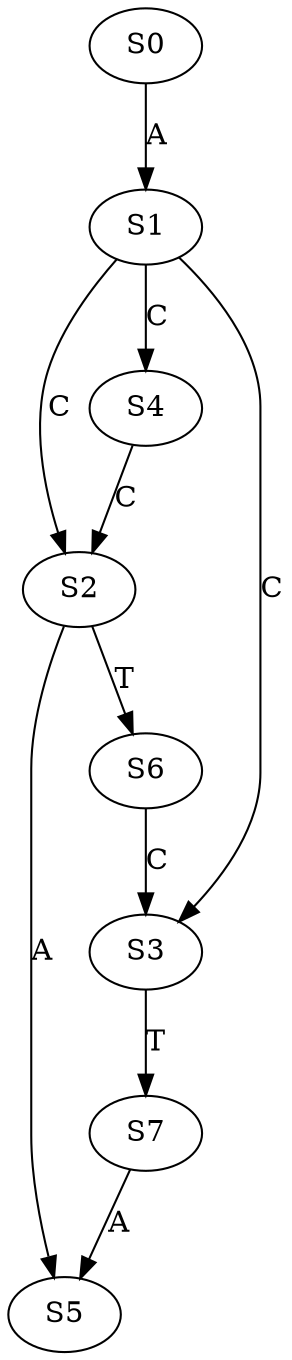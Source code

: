 strict digraph  {
	S0 -> S1 [ label = A ];
	S1 -> S2 [ label = C ];
	S1 -> S3 [ label = C ];
	S1 -> S4 [ label = C ];
	S2 -> S5 [ label = A ];
	S2 -> S6 [ label = T ];
	S3 -> S7 [ label = T ];
	S4 -> S2 [ label = C ];
	S6 -> S3 [ label = C ];
	S7 -> S5 [ label = A ];
}
